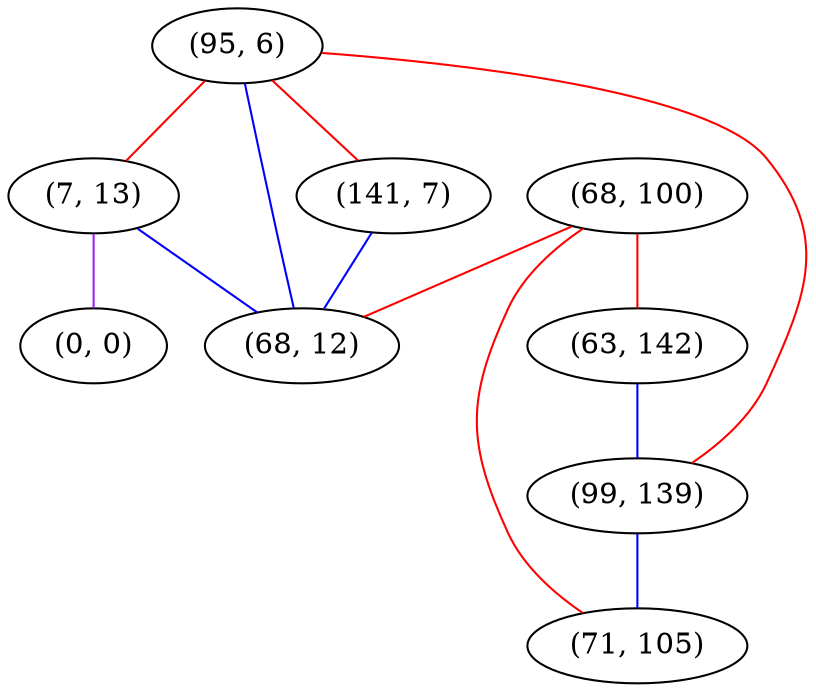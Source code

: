 graph "" {
"(95, 6)";
"(68, 100)";
"(63, 142)";
"(7, 13)";
"(99, 139)";
"(0, 0)";
"(141, 7)";
"(68, 12)";
"(71, 105)";
"(95, 6)" -- "(141, 7)"  [color=red, key=0, weight=1];
"(95, 6)" -- "(7, 13)"  [color=red, key=0, weight=1];
"(95, 6)" -- "(99, 139)"  [color=red, key=0, weight=1];
"(95, 6)" -- "(68, 12)"  [color=blue, key=0, weight=3];
"(68, 100)" -- "(63, 142)"  [color=red, key=0, weight=1];
"(68, 100)" -- "(68, 12)"  [color=red, key=0, weight=1];
"(68, 100)" -- "(71, 105)"  [color=red, key=0, weight=1];
"(63, 142)" -- "(99, 139)"  [color=blue, key=0, weight=3];
"(7, 13)" -- "(0, 0)"  [color=purple, key=0, weight=4];
"(7, 13)" -- "(68, 12)"  [color=blue, key=0, weight=3];
"(99, 139)" -- "(71, 105)"  [color=blue, key=0, weight=3];
"(141, 7)" -- "(68, 12)"  [color=blue, key=0, weight=3];
}
